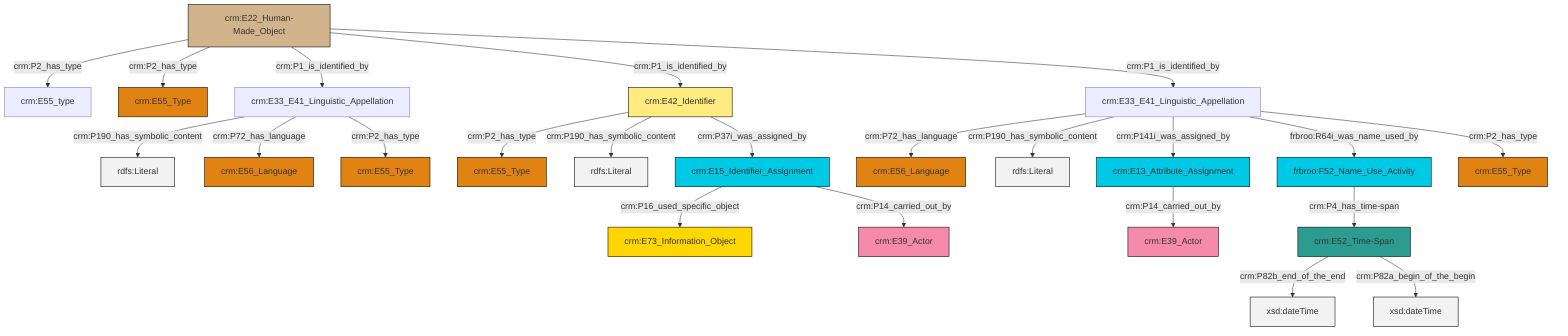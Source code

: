 graph TD
classDef Literal fill:#f2f2f2,stroke:#000000;
classDef CRM_Entity fill:#FFFFFF,stroke:#000000;
classDef Temporal_Entity fill:#00C9E6, stroke:#000000;
classDef Type fill:#E18312, stroke:#000000;
classDef Time-Span fill:#2C9C91, stroke:#000000;
classDef Appellation fill:#FFEB7F, stroke:#000000;
classDef Place fill:#008836, stroke:#000000;
classDef Persistent_Item fill:#B266B2, stroke:#000000;
classDef Conceptual_Object fill:#FFD700, stroke:#000000;
classDef Physical_Thing fill:#D2B48C, stroke:#000000;
classDef Actor fill:#f58aad, stroke:#000000;
classDef PC_Classes fill:#4ce600, stroke:#000000;
classDef Multi fill:#cccccc,stroke:#000000;

0["crm:E22_Human-Made_Object"]:::Physical_Thing -->|crm:P2_has_type| 1["crm:E55_type"]:::Default
0["crm:E22_Human-Made_Object"]:::Physical_Thing -->|crm:P2_has_type| 10["crm:E55_Type"]:::Type
12["crm:E13_Attribute_Assignment"]:::Temporal_Entity -->|crm:P14_carried_out_by| 4["crm:E39_Actor"]:::Actor
8["crm:E15_Identifier_Assignment"]:::Temporal_Entity -->|crm:P16_used_specific_object| 13["crm:E73_Information_Object"]:::Conceptual_Object
14["crm:E33_E41_Linguistic_Appellation"]:::Default -->|crm:P190_has_symbolic_content| 15[rdfs:Literal]:::Literal
14["crm:E33_E41_Linguistic_Appellation"]:::Default -->|crm:P72_has_language| 16["crm:E56_Language"]:::Type
0["crm:E22_Human-Made_Object"]:::Physical_Thing -->|crm:P1_is_identified_by| 14["crm:E33_E41_Linguistic_Appellation"]:::Default
2["crm:E33_E41_Linguistic_Appellation"]:::Default -->|crm:P72_has_language| 23["crm:E56_Language"]:::Type
2["crm:E33_E41_Linguistic_Appellation"]:::Default -->|crm:P190_has_symbolic_content| 25[rdfs:Literal]:::Literal
6["frbroo:F52_Name_Use_Activity"]:::Temporal_Entity -->|crm:P4_has_time-span| 26["crm:E52_Time-Span"]:::Time-Span
0["crm:E22_Human-Made_Object"]:::Physical_Thing -->|crm:P1_is_identified_by| 28["crm:E42_Identifier"]:::Appellation
2["crm:E33_E41_Linguistic_Appellation"]:::Default -->|crm:P141i_was_assigned_by| 12["crm:E13_Attribute_Assignment"]:::Temporal_Entity
8["crm:E15_Identifier_Assignment"]:::Temporal_Entity -->|crm:P14_carried_out_by| 33["crm:E39_Actor"]:::Actor
28["crm:E42_Identifier"]:::Appellation -->|crm:P2_has_type| 18["crm:E55_Type"]:::Type
14["crm:E33_E41_Linguistic_Appellation"]:::Default -->|crm:P2_has_type| 21["crm:E55_Type"]:::Type
2["crm:E33_E41_Linguistic_Appellation"]:::Default -->|frbroo:R64i_was_name_used_by| 6["frbroo:F52_Name_Use_Activity"]:::Temporal_Entity
26["crm:E52_Time-Span"]:::Time-Span -->|crm:P82b_end_of_the_end| 36[xsd:dateTime]:::Literal
26["crm:E52_Time-Span"]:::Time-Span -->|crm:P82a_begin_of_the_begin| 38[xsd:dateTime]:::Literal
28["crm:E42_Identifier"]:::Appellation -->|crm:P190_has_symbolic_content| 41[rdfs:Literal]:::Literal
2["crm:E33_E41_Linguistic_Appellation"]:::Default -->|crm:P2_has_type| 31["crm:E55_Type"]:::Type
28["crm:E42_Identifier"]:::Appellation -->|crm:P37i_was_assigned_by| 8["crm:E15_Identifier_Assignment"]:::Temporal_Entity
0["crm:E22_Human-Made_Object"]:::Physical_Thing -->|crm:P1_is_identified_by| 2["crm:E33_E41_Linguistic_Appellation"]:::Default